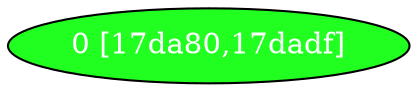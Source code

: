 diGraph libnss3{
	libnss3_0  [style=filled fillcolor="#20FF20" fontcolor="#ffffff" shape=oval label="0 [17da80,17dadf]"]


}